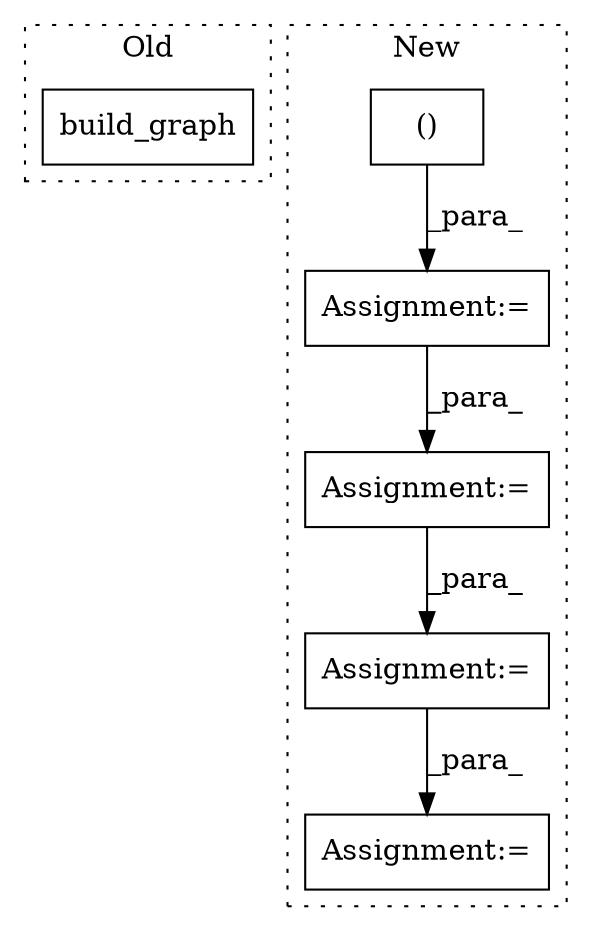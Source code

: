 digraph G {
subgraph cluster0 {
1 [label="build_graph" a="32" s="6051" l="13" shape="box"];
label = "Old";
style="dotted";
}
subgraph cluster1 {
2 [label="()" a="106" s="3189" l="39" shape="box"];
3 [label="Assignment:=" a="7" s="3247" l="1" shape="box"];
4 [label="Assignment:=" a="7" s="3429" l="1" shape="box"];
5 [label="Assignment:=" a="7" s="3463" l="1" shape="box"];
6 [label="Assignment:=" a="7" s="3177" l="1" shape="box"];
label = "New";
style="dotted";
}
2 -> 6 [label="_para_"];
3 -> 4 [label="_para_"];
4 -> 5 [label="_para_"];
6 -> 3 [label="_para_"];
}